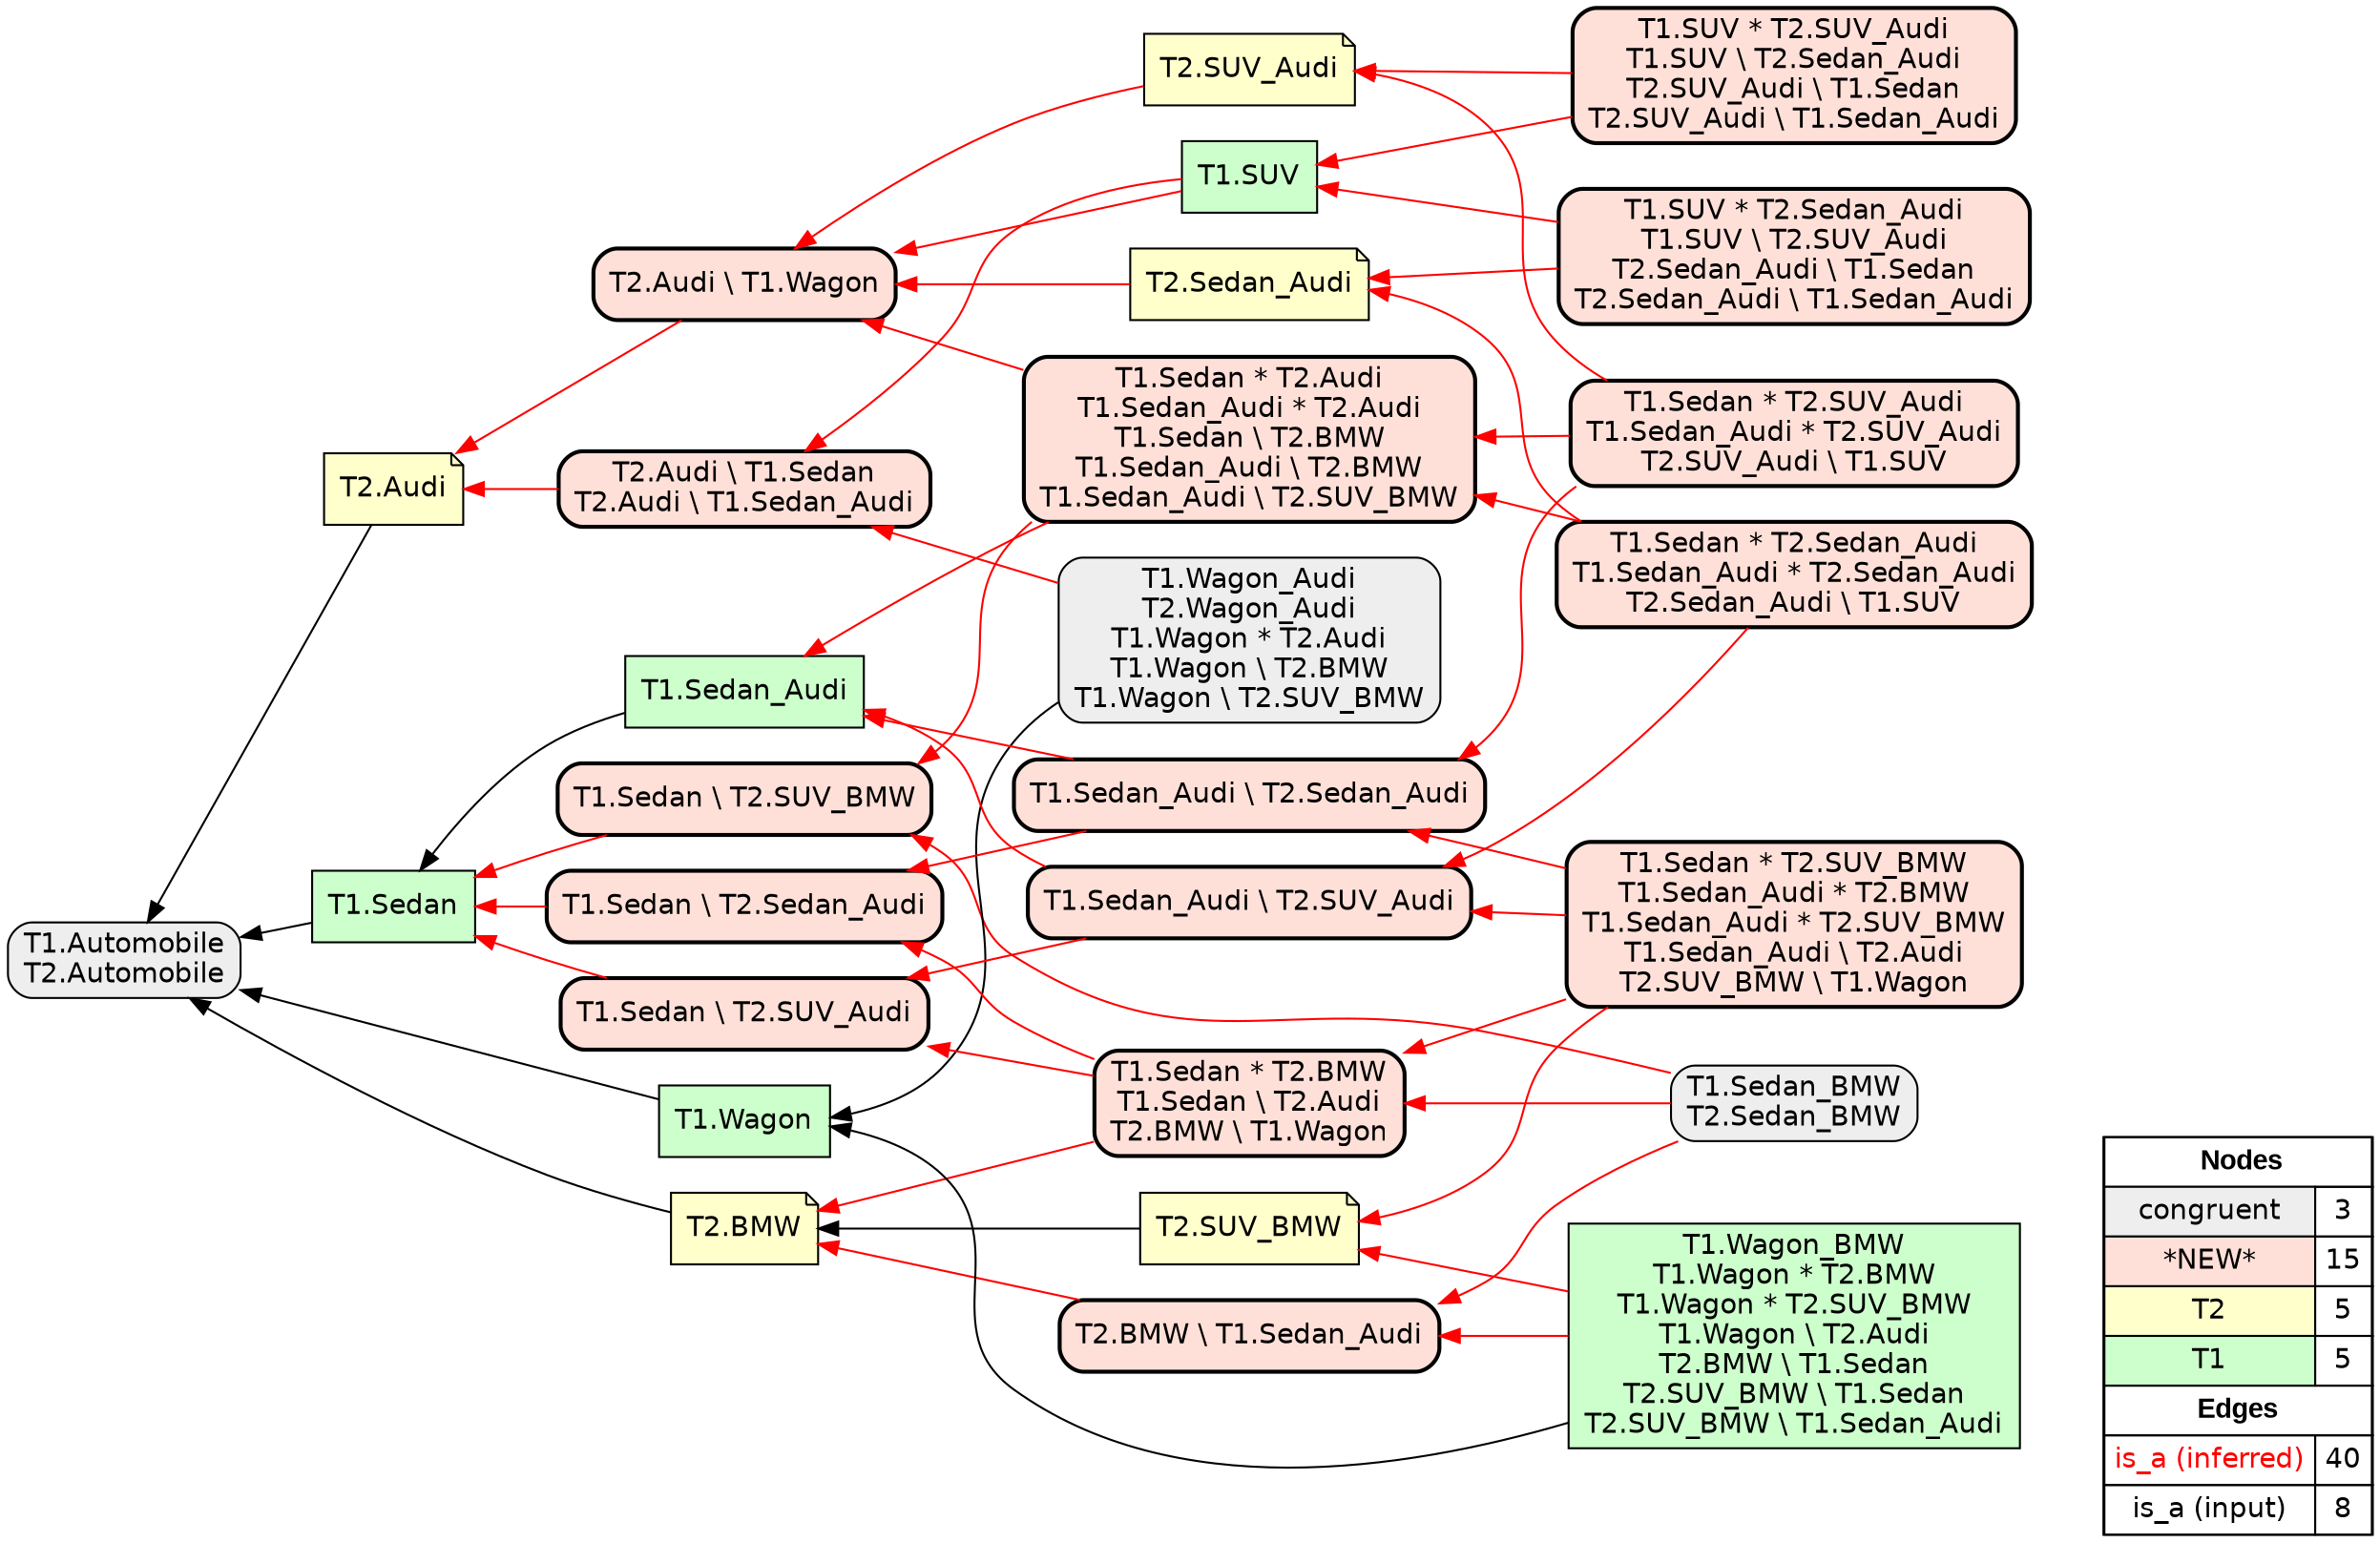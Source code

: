 digraph{
rankdir=RL
node[shape=box style="filled,rounded" fillcolor="#EEEEEE" fontname="helvetica"] 
"T1.Automobile\nT2.Automobile"
"T1.Sedan_BMW\nT2.Sedan_BMW"
"T1.Wagon_Audi\nT2.Wagon_Audi\nT1.Wagon * T2.Audi\nT1.Wagon \\ T2.BMW\nT1.Wagon \\ T2.SUV_BMW"
node[shape=box style="filled,rounded,bold" fillcolor="#FFE0D8" fontname="helvetica"] 
"T2.Audi \\ T1.Sedan\nT2.Audi \\ T1.Sedan_Audi"
"T2.BMW \\ T1.Sedan_Audi"
"T1.Sedan \\ T2.Sedan_Audi"
"T2.Audi \\ T1.Wagon"
"T1.Sedan * T2.Sedan_Audi\nT1.Sedan_Audi * T2.Sedan_Audi\nT2.Sedan_Audi \\ T1.SUV"
"T1.SUV * T2.SUV_Audi\nT1.SUV \\ T2.Sedan_Audi\nT2.SUV_Audi \\ T1.Sedan\nT2.SUV_Audi \\ T1.Sedan_Audi"
"T1.SUV * T2.Sedan_Audi\nT1.SUV \\ T2.SUV_Audi\nT2.Sedan_Audi \\ T1.Sedan\nT2.Sedan_Audi \\ T1.Sedan_Audi"
"T1.Sedan_Audi \\ T2.Sedan_Audi"
"T1.Sedan * T2.SUV_BMW\nT1.Sedan_Audi * T2.BMW\nT1.Sedan_Audi * T2.SUV_BMW\nT1.Sedan_Audi \\ T2.Audi\nT2.SUV_BMW \\ T1.Wagon"
"T1.Sedan \\ T2.SUV_Audi"
"T1.Sedan * T2.Audi\nT1.Sedan_Audi * T2.Audi\nT1.Sedan \\ T2.BMW\nT1.Sedan_Audi \\ T2.BMW\nT1.Sedan_Audi \\ T2.SUV_BMW"
"T1.Sedan * T2.BMW\nT1.Sedan \\ T2.Audi\nT2.BMW \\ T1.Wagon"
"T1.Sedan \\ T2.SUV_BMW"
"T1.Sedan_Audi \\ T2.SUV_Audi"
"T1.Sedan * T2.SUV_Audi\nT1.Sedan_Audi * T2.SUV_Audi\nT2.SUV_Audi \\ T1.SUV"
node[shape=note style=filled fillcolor="#FFFFCC" fontname="helvetica"] 
"T2.SUV_BMW"
"T2.SUV_Audi"
"T2.Sedan_Audi"
"T2.Audi"
"T2.BMW"
node[shape=box style=filled fillcolor="#CCFFCC" fontname="helvetica"] 
"T1.Wagon_BMW\nT1.Wagon * T2.BMW\nT1.Wagon * T2.SUV_BMW\nT1.Wagon \\ T2.Audi\nT2.BMW \\ T1.Sedan\nT2.SUV_BMW \\ T1.Sedan\nT2.SUV_BMW \\ T1.Sedan_Audi"
"T1.Wagon"
"T1.SUV"
"T1.Sedan_Audi"
"T1.Sedan"
edge[arrowhead=normal style=dotted color="#000000" constraint=true penwidth=1]
edge[arrowhead=normal style=solid color="#FF0000" constraint=true penwidth=1]
"T1.Sedan \\ T2.Sedan_Audi" -> "T1.Sedan"
"T1.Sedan * T2.SUV_Audi\nT1.Sedan_Audi * T2.SUV_Audi\nT2.SUV_Audi \\ T1.SUV" -> "T1.Sedan_Audi \\ T2.Sedan_Audi"
"T1.Sedan * T2.SUV_Audi\nT1.Sedan_Audi * T2.SUV_Audi\nT2.SUV_Audi \\ T1.SUV" -> "T1.Sedan * T2.Audi\nT1.Sedan_Audi * T2.Audi\nT1.Sedan \\ T2.BMW\nT1.Sedan_Audi \\ T2.BMW\nT1.Sedan_Audi \\ T2.SUV_BMW"
"T1.Sedan_Audi \\ T2.Sedan_Audi" -> "T1.Sedan \\ T2.Sedan_Audi"
"T1.Sedan * T2.Audi\nT1.Sedan_Audi * T2.Audi\nT1.Sedan \\ T2.BMW\nT1.Sedan_Audi \\ T2.BMW\nT1.Sedan_Audi \\ T2.SUV_BMW" -> "T1.Sedan \\ T2.SUV_BMW"
"T1.SUV * T2.SUV_Audi\nT1.SUV \\ T2.Sedan_Audi\nT2.SUV_Audi \\ T1.Sedan\nT2.SUV_Audi \\ T1.Sedan_Audi" -> "T2.SUV_Audi"
"T1.Sedan * T2.SUV_BMW\nT1.Sedan_Audi * T2.BMW\nT1.Sedan_Audi * T2.SUV_BMW\nT1.Sedan_Audi \\ T2.Audi\nT2.SUV_BMW \\ T1.Wagon" -> "T1.Sedan * T2.BMW\nT1.Sedan \\ T2.Audi\nT2.BMW \\ T1.Wagon"
"T1.Sedan * T2.BMW\nT1.Sedan \\ T2.Audi\nT2.BMW \\ T1.Wagon" -> "T1.Sedan \\ T2.Sedan_Audi"
"T1.Sedan_Audi \\ T2.SUV_Audi" -> "T1.Sedan \\ T2.SUV_Audi"
"T1.Sedan * T2.SUV_BMW\nT1.Sedan_Audi * T2.BMW\nT1.Sedan_Audi * T2.SUV_BMW\nT1.Sedan_Audi \\ T2.Audi\nT2.SUV_BMW \\ T1.Wagon" -> "T1.Sedan_Audi \\ T2.SUV_Audi"
"T1.Sedan * T2.SUV_BMW\nT1.Sedan_Audi * T2.BMW\nT1.Sedan_Audi * T2.SUV_BMW\nT1.Sedan_Audi \\ T2.Audi\nT2.SUV_BMW \\ T1.Wagon" -> "T1.Sedan_Audi \\ T2.Sedan_Audi"
"T1.SUV" -> "T2.Audi \\ T1.Wagon"
"T1.Sedan_BMW\nT2.Sedan_BMW" -> "T1.Sedan * T2.BMW\nT1.Sedan \\ T2.Audi\nT2.BMW \\ T1.Wagon"
"T1.Sedan * T2.Sedan_Audi\nT1.Sedan_Audi * T2.Sedan_Audi\nT2.Sedan_Audi \\ T1.SUV" -> "T2.Sedan_Audi"
"T2.BMW \\ T1.Sedan_Audi" -> "T2.BMW"
"T2.SUV_Audi" -> "T2.Audi \\ T1.Wagon"
"T1.Sedan * T2.SUV_Audi\nT1.Sedan_Audi * T2.SUV_Audi\nT2.SUV_Audi \\ T1.SUV" -> "T2.SUV_Audi"
"T1.Sedan * T2.Sedan_Audi\nT1.Sedan_Audi * T2.Sedan_Audi\nT2.Sedan_Audi \\ T1.SUV" -> "T1.Sedan_Audi \\ T2.SUV_Audi"
"T1.Sedan * T2.Audi\nT1.Sedan_Audi * T2.Audi\nT1.Sedan \\ T2.BMW\nT1.Sedan_Audi \\ T2.BMW\nT1.Sedan_Audi \\ T2.SUV_BMW" -> "T1.Sedan_Audi"
"T1.Sedan * T2.Sedan_Audi\nT1.Sedan_Audi * T2.Sedan_Audi\nT2.Sedan_Audi \\ T1.SUV" -> "T1.Sedan * T2.Audi\nT1.Sedan_Audi * T2.Audi\nT1.Sedan \\ T2.BMW\nT1.Sedan_Audi \\ T2.BMW\nT1.Sedan_Audi \\ T2.SUV_BMW"
"T1.SUV" -> "T2.Audi \\ T1.Sedan\nT2.Audi \\ T1.Sedan_Audi"
"T2.Sedan_Audi" -> "T2.Audi \\ T1.Wagon"
"T1.Sedan \\ T2.SUV_BMW" -> "T1.Sedan"
"T1.SUV * T2.SUV_Audi\nT1.SUV \\ T2.Sedan_Audi\nT2.SUV_Audi \\ T1.Sedan\nT2.SUV_Audi \\ T1.Sedan_Audi" -> "T1.SUV"
"T1.Wagon_Audi\nT2.Wagon_Audi\nT1.Wagon * T2.Audi\nT1.Wagon \\ T2.BMW\nT1.Wagon \\ T2.SUV_BMW" -> "T2.Audi \\ T1.Sedan\nT2.Audi \\ T1.Sedan_Audi"
"T1.SUV * T2.Sedan_Audi\nT1.SUV \\ T2.SUV_Audi\nT2.Sedan_Audi \\ T1.Sedan\nT2.Sedan_Audi \\ T1.Sedan_Audi" -> "T2.Sedan_Audi"
"T1.Sedan * T2.SUV_BMW\nT1.Sedan_Audi * T2.BMW\nT1.Sedan_Audi * T2.SUV_BMW\nT1.Sedan_Audi \\ T2.Audi\nT2.SUV_BMW \\ T1.Wagon" -> "T2.SUV_BMW"
"T1.Sedan * T2.BMW\nT1.Sedan \\ T2.Audi\nT2.BMW \\ T1.Wagon" -> "T2.BMW"
"T1.Sedan_BMW\nT2.Sedan_BMW" -> "T2.BMW \\ T1.Sedan_Audi"
"T1.SUV * T2.Sedan_Audi\nT1.SUV \\ T2.SUV_Audi\nT2.Sedan_Audi \\ T1.Sedan\nT2.Sedan_Audi \\ T1.Sedan_Audi" -> "T1.SUV"
"T1.Sedan * T2.BMW\nT1.Sedan \\ T2.Audi\nT2.BMW \\ T1.Wagon" -> "T1.Sedan \\ T2.SUV_Audi"
"T1.Sedan_Audi \\ T2.SUV_Audi" -> "T1.Sedan_Audi"
"T1.Sedan_BMW\nT2.Sedan_BMW" -> "T1.Sedan \\ T2.SUV_BMW"
"T2.Audi \\ T1.Sedan\nT2.Audi \\ T1.Sedan_Audi" -> "T2.Audi"
"T1.Sedan * T2.Audi\nT1.Sedan_Audi * T2.Audi\nT1.Sedan \\ T2.BMW\nT1.Sedan_Audi \\ T2.BMW\nT1.Sedan_Audi \\ T2.SUV_BMW" -> "T2.Audi \\ T1.Wagon"
"T2.Audi \\ T1.Wagon" -> "T2.Audi"
"T1.Sedan_Audi \\ T2.Sedan_Audi" -> "T1.Sedan_Audi"
"T1.Wagon_BMW\nT1.Wagon * T2.BMW\nT1.Wagon * T2.SUV_BMW\nT1.Wagon \\ T2.Audi\nT2.BMW \\ T1.Sedan\nT2.SUV_BMW \\ T1.Sedan\nT2.SUV_BMW \\ T1.Sedan_Audi" -> "T2.SUV_BMW"
"T1.Wagon_BMW\nT1.Wagon * T2.BMW\nT1.Wagon * T2.SUV_BMW\nT1.Wagon \\ T2.Audi\nT2.BMW \\ T1.Sedan\nT2.SUV_BMW \\ T1.Sedan\nT2.SUV_BMW \\ T1.Sedan_Audi" -> "T2.BMW \\ T1.Sedan_Audi"
"T1.Sedan \\ T2.SUV_Audi" -> "T1.Sedan"
edge[arrowhead=normal style=solid color="#000000" constraint=true penwidth=1]
"T1.Sedan_Audi" -> "T1.Sedan"
"T2.Audi" -> "T1.Automobile\nT2.Automobile"
"T1.Wagon_BMW\nT1.Wagon * T2.BMW\nT1.Wagon * T2.SUV_BMW\nT1.Wagon \\ T2.Audi\nT2.BMW \\ T1.Sedan\nT2.SUV_BMW \\ T1.Sedan\nT2.SUV_BMW \\ T1.Sedan_Audi" -> "T1.Wagon"
"T1.Wagon" -> "T1.Automobile\nT2.Automobile"
"T1.Sedan" -> "T1.Automobile\nT2.Automobile"
"T2.BMW" -> "T1.Automobile\nT2.Automobile"
"T1.Wagon_Audi\nT2.Wagon_Audi\nT1.Wagon * T2.Audi\nT1.Wagon \\ T2.BMW\nT1.Wagon \\ T2.SUV_BMW" -> "T1.Wagon"
"T2.SUV_BMW" -> "T2.BMW"
node[shape=box] 
{rank=source Legend [fillcolor= white margin=0 label=< 
 <TABLE BORDER="0" CELLBORDER="1" CELLSPACING="0" CELLPADDING="4"> 
<TR> <TD COLSPAN="2"><font face="Arial Black"> Nodes</font></TD> </TR> 
<TR> 
 <TD bgcolor="#EEEEEE" fontname="helvetica">congruent</TD> 
 <TD>3</TD> 
 </TR> 
<TR> 
 <TD bgcolor="#FFE0D8" fontname="helvetica">*NEW*</TD> 
 <TD>15</TD> 
 </TR> 
<TR> 
 <TD bgcolor="#FFFFCC" fontname="helvetica">T2</TD> 
 <TD>5</TD> 
 </TR> 
<TR> 
 <TD bgcolor="#CCFFCC" fontname="helvetica">T1</TD> 
 <TD>5</TD> 
 </TR> 
<TR> <TD COLSPAN="2"><font face = "Arial Black"> Edges </font></TD> </TR> 
<TR> 
 <TD><font color ="#FF0000">is_a (inferred)</font></TD><TD>40</TD>
</TR>
<TR> 
 <TD><font color ="#000000">is_a (input)</font></TD><TD>8</TD>
</TR>
</TABLE> 
 >] } 
}